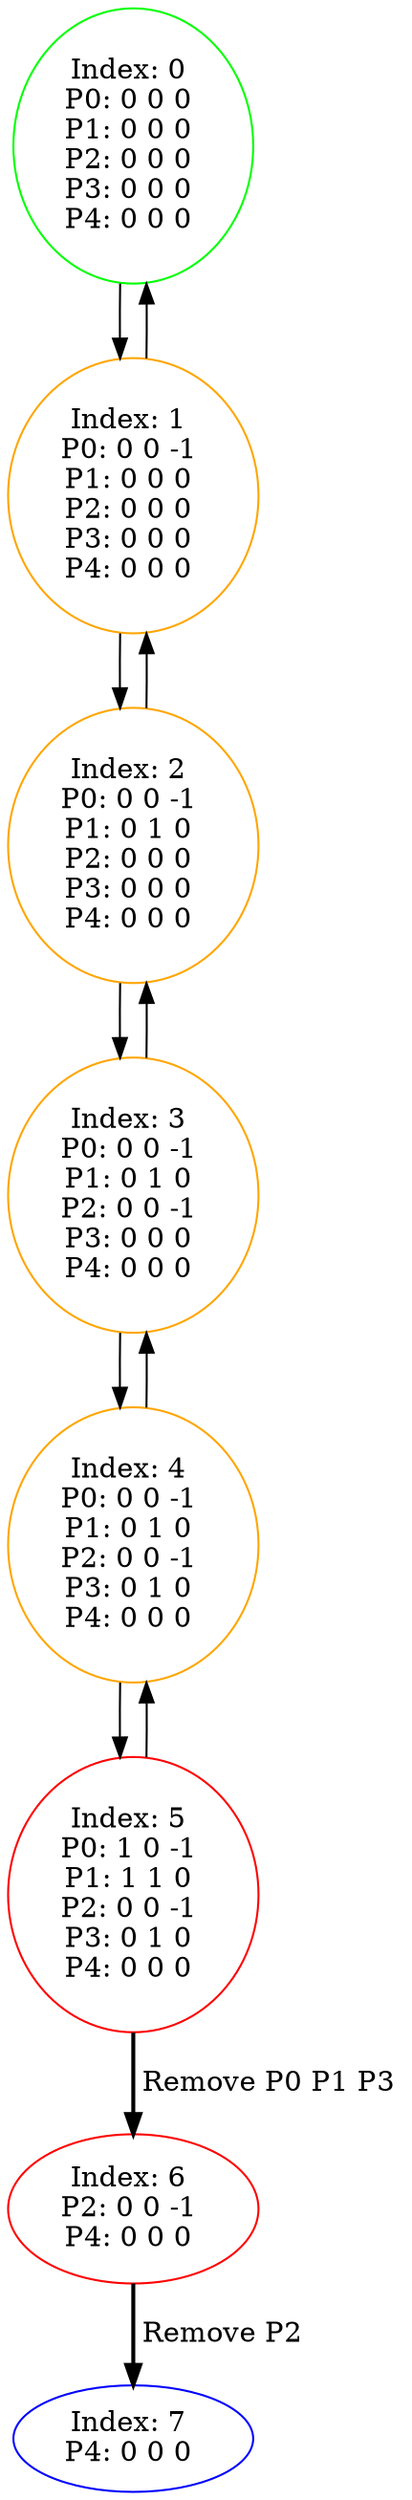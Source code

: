 digraph G {
color = "black"
0[label = "Index: 0 
P0: 0 0 0 
P1: 0 0 0 
P2: 0 0 0 
P3: 0 0 0 
P4: 0 0 0 
", color = "green"]
1[label = "Index: 1 
P0: 0 0 -1 
P1: 0 0 0 
P2: 0 0 0 
P3: 0 0 0 
P4: 0 0 0 
", color = "orange"]
2[label = "Index: 2 
P0: 0 0 -1 
P1: 0 1 0 
P2: 0 0 0 
P3: 0 0 0 
P4: 0 0 0 
", color = "orange"]
3[label = "Index: 3 
P0: 0 0 -1 
P1: 0 1 0 
P2: 0 0 -1 
P3: 0 0 0 
P4: 0 0 0 
", color = "orange"]
4[label = "Index: 4 
P0: 0 0 -1 
P1: 0 1 0 
P2: 0 0 -1 
P3: 0 1 0 
P4: 0 0 0 
", color = "orange"]
5[label = "Index: 5 
P0: 1 0 -1 
P1: 1 1 0 
P2: 0 0 -1 
P3: 0 1 0 
P4: 0 0 0 
", color = "red"]
6[label = "Index: 6 
P2: 0 0 -1 
P4: 0 0 0 
", color = "red"]
7[label = "Index: 7 
P4: 0 0 0 
", color = "blue"]
0 -> 1

1 -> 0
1 -> 2

2 -> 1
2 -> 3

3 -> 2
3 -> 4

4 -> 3
4 -> 5

5 -> 4
5 -> 6[style=bold label=" Remove P0 P1 P3 "];


6 -> 7[style=bold label=" Remove P2 "];


}
